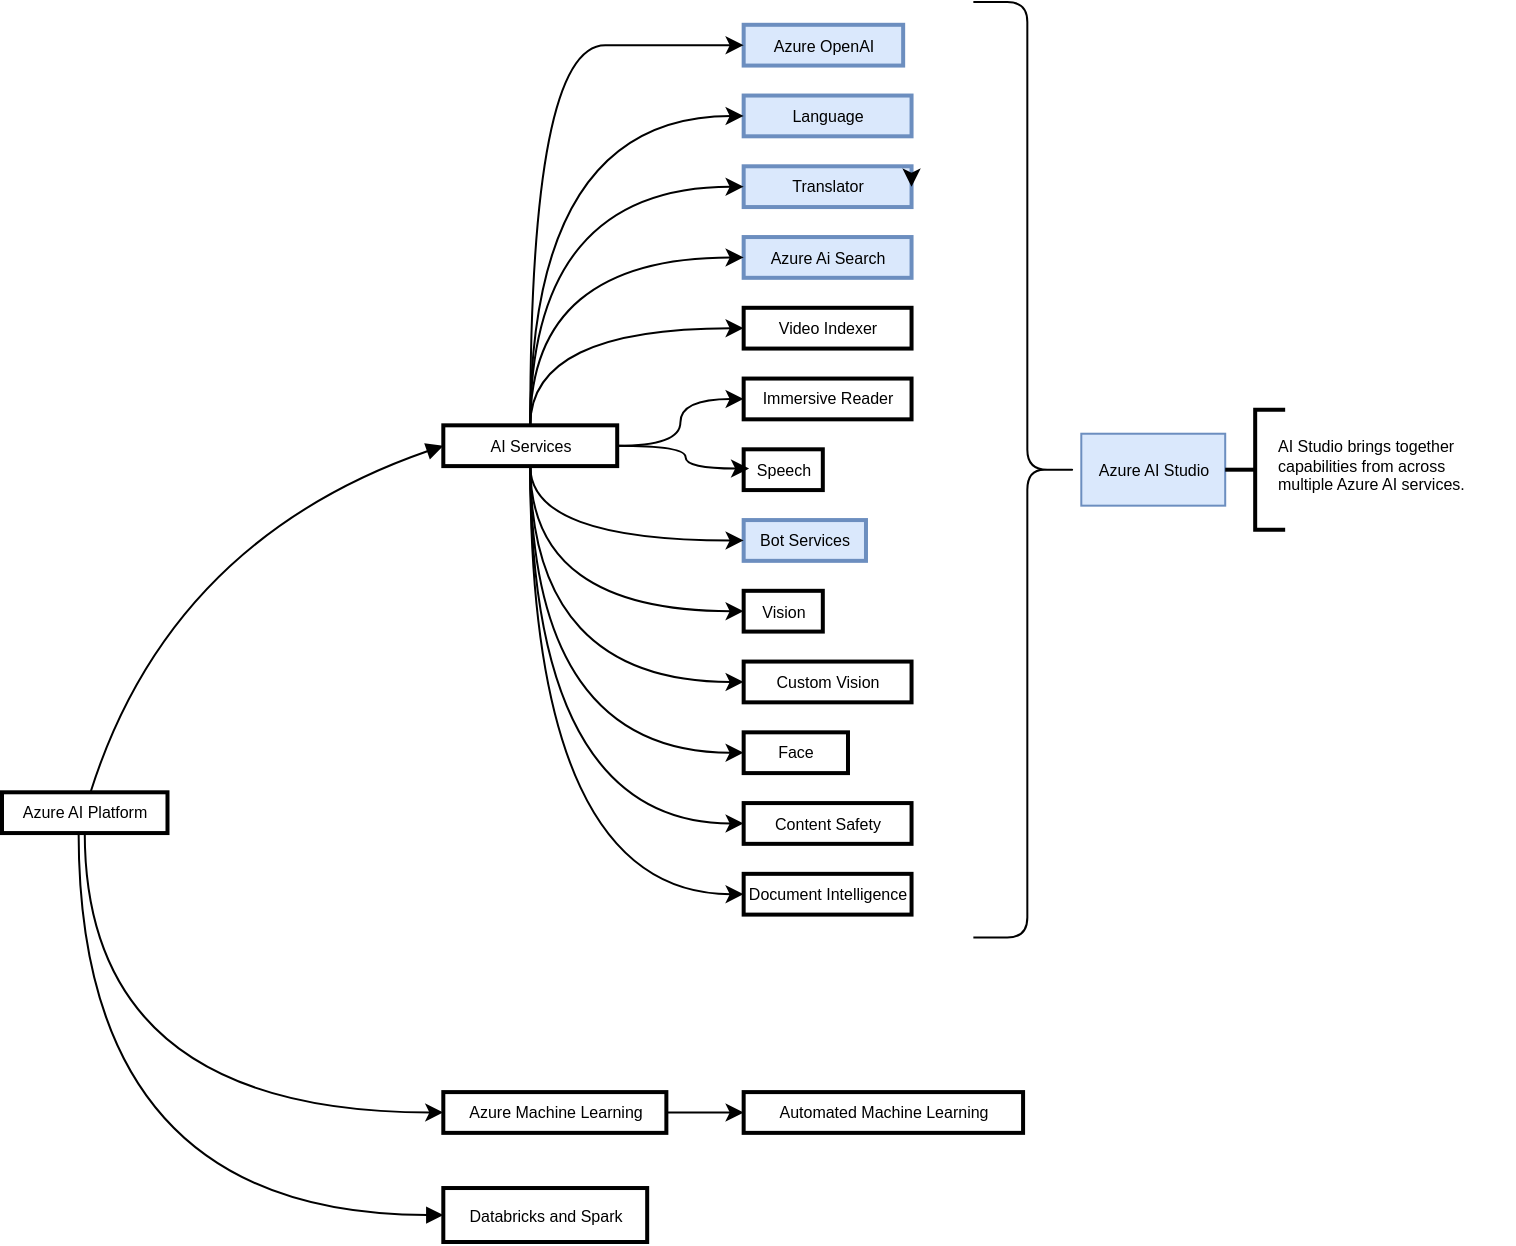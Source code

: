 <mxfile version="23.1.4" type="github">
  <diagram name="Página-1" id="4LGEyRPNAvTtnEifTHat">
    <mxGraphModel dx="1776" dy="1699" grid="1" gridSize="10" guides="1" tooltips="1" connect="1" arrows="1" fold="1" page="1" pageScale="1" pageWidth="827" pageHeight="1169" math="0" shadow="0">
      <root>
        <mxCell id="0" />
        <mxCell id="1" parent="0" />
        <mxCell id="2" value="Azure AI Platform" style="whiteSpace=wrap;strokeWidth=2;fontSize=8;" parent="1" vertex="1">
          <mxGeometry x="-786" y="-584.855" width="82.746" height="20.387" as="geometry" />
        </mxCell>
        <mxCell id="3" value="AI Services" style="whiteSpace=wrap;strokeWidth=2;fontSize=8;" parent="1" vertex="1">
          <mxGeometry x="-565.344" y="-768.337" width="86.943" height="20.387" as="geometry" />
        </mxCell>
        <mxCell id="5" value="Bot Services" style="whiteSpace=wrap;strokeWidth=2;fillColor=#dae8fc;strokeColor=#6c8ebf;fontSize=8;" parent="1" vertex="1">
          <mxGeometry x="-415.172" y="-720.967" width="61.16" height="20.387" as="geometry" />
        </mxCell>
        <mxCell id="8FiEF_ac_Us0IcNXSMMW-44" style="edgeStyle=orthogonalEdgeStyle;rounded=0;orthogonalLoop=1;jettySize=auto;html=1;exitX=0.5;exitY=1;exitDx=0;exitDy=0;entryX=0;entryY=0.5;entryDx=0;entryDy=0;curved=1;fontSize=8;" edge="1" parent="1" source="3" target="5">
          <mxGeometry relative="1" as="geometry" />
        </mxCell>
        <mxCell id="6" value="Databricks and Spark" style="whiteSpace=wrap;strokeWidth=2;fontSize=8;" parent="1" vertex="1">
          <mxGeometry x="-565.344" y="-386.983" width="101.933" height="26.983" as="geometry" />
        </mxCell>
        <mxCell id="7" value="Azure OpenAI" style="whiteSpace=wrap;strokeWidth=2;fillColor=#dae8fc;strokeColor=#6c8ebf;fontSize=8;" parent="1" vertex="1">
          <mxGeometry x="-415.172" y="-968.607" width="79.748" height="20.387" as="geometry" />
        </mxCell>
        <mxCell id="8FiEF_ac_Us0IcNXSMMW-56" style="edgeStyle=orthogonalEdgeStyle;rounded=0;orthogonalLoop=1;jettySize=auto;html=1;entryX=0;entryY=0.5;entryDx=0;entryDy=0;exitX=0.5;exitY=0;exitDx=0;exitDy=0;curved=1;fontSize=8;" edge="1" parent="1" source="3" target="7">
          <mxGeometry relative="1" as="geometry" />
        </mxCell>
        <mxCell id="8" value="Language" style="whiteSpace=wrap;strokeWidth=2;fillColor=#dae8fc;strokeColor=#6c8ebf;fontSize=8;" parent="1" vertex="1">
          <mxGeometry x="-415.172" y="-933.23" width="83.945" height="20.387" as="geometry" />
        </mxCell>
        <mxCell id="8FiEF_ac_Us0IcNXSMMW-55" style="edgeStyle=orthogonalEdgeStyle;rounded=0;orthogonalLoop=1;jettySize=auto;html=1;entryX=0;entryY=0.5;entryDx=0;entryDy=0;exitX=0.5;exitY=0;exitDx=0;exitDy=0;curved=1;fontSize=8;" edge="1" parent="1" source="3" target="8">
          <mxGeometry relative="1" as="geometry" />
        </mxCell>
        <mxCell id="9" value="Translator" style="whiteSpace=wrap;strokeWidth=2;fillColor=#dae8fc;strokeColor=#6c8ebf;fontSize=8;" parent="1" vertex="1">
          <mxGeometry x="-415.172" y="-897.853" width="83.945" height="20.387" as="geometry" />
        </mxCell>
        <mxCell id="8FiEF_ac_Us0IcNXSMMW-54" style="edgeStyle=orthogonalEdgeStyle;rounded=0;orthogonalLoop=1;jettySize=auto;html=1;entryX=0;entryY=0.5;entryDx=0;entryDy=0;exitX=0.5;exitY=0;exitDx=0;exitDy=0;curved=1;fontSize=8;" edge="1" parent="1" source="3" target="9">
          <mxGeometry relative="1" as="geometry" />
        </mxCell>
        <mxCell id="10" value="Speech" style="whiteSpace=wrap;strokeWidth=2;fontSize=8;" parent="1" vertex="1">
          <mxGeometry x="-415.172" y="-756.344" width="39.574" height="20.387" as="geometry" />
        </mxCell>
        <mxCell id="11" value="Azure Machine Learning" style="whiteSpace=wrap;strokeWidth=2;fontSize=8;" parent="1" vertex="1">
          <mxGeometry x="-565.344" y="-434.952" width="111.527" height="20.387" as="geometry" />
        </mxCell>
        <mxCell id="8FiEF_ac_Us0IcNXSMMW-67" style="edgeStyle=orthogonalEdgeStyle;rounded=0;orthogonalLoop=1;jettySize=auto;html=1;entryX=0;entryY=0.5;entryDx=0;entryDy=0;curved=1;exitX=0.5;exitY=1;exitDx=0;exitDy=0;fontSize=8;" edge="1" parent="1" source="2" target="11">
          <mxGeometry relative="1" as="geometry" />
        </mxCell>
        <mxCell id="12" value="Automated Machine Learning" style="whiteSpace=wrap;strokeWidth=2;fontSize=8;" parent="1" vertex="1">
          <mxGeometry x="-415.172" y="-434.952" width="139.709" height="20.387" as="geometry" />
        </mxCell>
        <mxCell id="8FiEF_ac_Us0IcNXSMMW-65" style="edgeStyle=orthogonalEdgeStyle;rounded=0;orthogonalLoop=1;jettySize=auto;html=1;entryX=0;entryY=0.5;entryDx=0;entryDy=0;fontSize=8;" edge="1" parent="1" source="11" target="12">
          <mxGeometry relative="1" as="geometry" />
        </mxCell>
        <mxCell id="17" value="" style="curved=1;startArrow=none;endArrow=block;exitX=0.535;exitY=0;entryX=0.0;entryY=0.5;fontSize=8;" parent="1" source="2" target="3" edge="1">
          <mxGeometry relative="1" as="geometry">
            <Array as="points">
              <mxPoint x="-702.055" y="-710.774" />
            </Array>
          </mxGeometry>
        </mxCell>
        <mxCell id="20" value="" style="curved=1;startArrow=none;endArrow=block;exitX=0.463;exitY=0.99;entryX=0.002;entryY=0.5;edgeStyle=orthogonalEdgeStyle;exitDx=0;exitDy=0;exitPerimeter=0;fontSize=8;" parent="1" source="2" target="6" edge="1">
          <mxGeometry relative="1" as="geometry" />
        </mxCell>
        <mxCell id="8FiEF_ac_Us0IcNXSMMW-30" style="edgeStyle=orthogonalEdgeStyle;rounded=0;orthogonalLoop=1;jettySize=auto;html=1;exitX=1;exitY=0.25;exitDx=0;exitDy=0;entryX=1;entryY=0.5;entryDx=0;entryDy=0;fontSize=8;" edge="1" parent="1" source="9" target="9">
          <mxGeometry relative="1" as="geometry" />
        </mxCell>
        <mxCell id="8FiEF_ac_Us0IcNXSMMW-35" value="Vision" style="whiteSpace=wrap;strokeWidth=2;fontSize=8;" vertex="1" parent="1">
          <mxGeometry x="-415.172" y="-685.59" width="39.574" height="20.387" as="geometry" />
        </mxCell>
        <mxCell id="8FiEF_ac_Us0IcNXSMMW-49" style="edgeStyle=orthogonalEdgeStyle;rounded=0;orthogonalLoop=1;jettySize=auto;html=1;entryX=0;entryY=0.5;entryDx=0;entryDy=0;exitX=0.5;exitY=1;exitDx=0;exitDy=0;curved=1;fontSize=8;" edge="1" parent="1" source="3" target="8FiEF_ac_Us0IcNXSMMW-35">
          <mxGeometry relative="1" as="geometry" />
        </mxCell>
        <mxCell id="8FiEF_ac_Us0IcNXSMMW-37" value="Custom Vision" style="whiteSpace=wrap;strokeWidth=2;fontSize=8;" vertex="1" parent="1">
          <mxGeometry x="-415.172" y="-650.213" width="83.945" height="20.387" as="geometry" />
        </mxCell>
        <mxCell id="8FiEF_ac_Us0IcNXSMMW-48" style="edgeStyle=orthogonalEdgeStyle;rounded=0;orthogonalLoop=1;jettySize=auto;html=1;entryX=0;entryY=0.5;entryDx=0;entryDy=0;exitX=0.5;exitY=1;exitDx=0;exitDy=0;curved=1;fontSize=8;" edge="1" parent="1" source="3" target="8FiEF_ac_Us0IcNXSMMW-37">
          <mxGeometry relative="1" as="geometry" />
        </mxCell>
        <mxCell id="8FiEF_ac_Us0IcNXSMMW-38" value="Face" style="whiteSpace=wrap;strokeWidth=2;fontSize=8;" vertex="1" parent="1">
          <mxGeometry x="-415.172" y="-614.836" width="52.166" height="20.387" as="geometry" />
        </mxCell>
        <mxCell id="8FiEF_ac_Us0IcNXSMMW-47" style="edgeStyle=orthogonalEdgeStyle;rounded=0;orthogonalLoop=1;jettySize=auto;html=1;entryX=0;entryY=0.5;entryDx=0;entryDy=0;exitX=0.5;exitY=1;exitDx=0;exitDy=0;curved=1;fontSize=8;" edge="1" parent="1" source="3" target="8FiEF_ac_Us0IcNXSMMW-38">
          <mxGeometry relative="1" as="geometry" />
        </mxCell>
        <mxCell id="8FiEF_ac_Us0IcNXSMMW-39" value="Content Safety" style="whiteSpace=wrap;strokeWidth=2;fontSize=8;" vertex="1" parent="1">
          <mxGeometry x="-415.172" y="-579.458" width="83.945" height="20.387" as="geometry" />
        </mxCell>
        <mxCell id="8FiEF_ac_Us0IcNXSMMW-46" style="edgeStyle=orthogonalEdgeStyle;rounded=0;orthogonalLoop=1;jettySize=auto;html=1;entryX=0;entryY=0.5;entryDx=0;entryDy=0;exitX=0.5;exitY=1;exitDx=0;exitDy=0;curved=1;fontSize=8;" edge="1" parent="1" source="3" target="8FiEF_ac_Us0IcNXSMMW-39">
          <mxGeometry relative="1" as="geometry" />
        </mxCell>
        <mxCell id="8FiEF_ac_Us0IcNXSMMW-40" value="Document Intelligence" style="whiteSpace=wrap;strokeWidth=2;fontSize=8;" vertex="1" parent="1">
          <mxGeometry x="-415.172" y="-544.081" width="83.945" height="20.387" as="geometry" />
        </mxCell>
        <mxCell id="8FiEF_ac_Us0IcNXSMMW-41" value="Azure Ai Search" style="whiteSpace=wrap;strokeWidth=2;fillColor=#dae8fc;strokeColor=#6c8ebf;fontSize=8;" vertex="1" parent="1">
          <mxGeometry x="-415.172" y="-862.476" width="83.945" height="20.387" as="geometry" />
        </mxCell>
        <mxCell id="8FiEF_ac_Us0IcNXSMMW-42" value="Video Indexer" style="whiteSpace=wrap;strokeWidth=2;fontSize=8;" vertex="1" parent="1">
          <mxGeometry x="-415.172" y="-827.099" width="83.945" height="20.387" as="geometry" />
        </mxCell>
        <mxCell id="8FiEF_ac_Us0IcNXSMMW-43" value="Immersive Reader" style="whiteSpace=wrap;strokeWidth=2;fontSize=8;" vertex="1" parent="1">
          <mxGeometry x="-415.172" y="-791.721" width="83.945" height="20.387" as="geometry" />
        </mxCell>
        <mxCell id="8FiEF_ac_Us0IcNXSMMW-45" style="edgeStyle=orthogonalEdgeStyle;rounded=0;orthogonalLoop=1;jettySize=auto;html=1;entryX=0;entryY=0.5;entryDx=0;entryDy=0;exitX=0.5;exitY=1;exitDx=0;exitDy=0;curved=1;fontSize=8;" edge="1" parent="1" source="3" target="8FiEF_ac_Us0IcNXSMMW-40">
          <mxGeometry relative="1" as="geometry" />
        </mxCell>
        <mxCell id="8FiEF_ac_Us0IcNXSMMW-57" style="edgeStyle=orthogonalEdgeStyle;rounded=0;orthogonalLoop=1;jettySize=auto;html=1;entryX=0.069;entryY=0.471;entryDx=0;entryDy=0;entryPerimeter=0;curved=1;fontSize=8;" edge="1" parent="1" source="3" target="10">
          <mxGeometry relative="1" as="geometry">
            <Array as="points">
              <mxPoint x="-444.223" y="-758.143" />
              <mxPoint x="-444.223" y="-746.75" />
            </Array>
          </mxGeometry>
        </mxCell>
        <mxCell id="8FiEF_ac_Us0IcNXSMMW-58" value="" style="shape=curlyBracket;whiteSpace=wrap;html=1;rounded=1;flipH=1;labelPosition=right;verticalLabelPosition=middle;align=left;verticalAlign=middle;fontSize=8;" vertex="1" parent="1">
          <mxGeometry x="-300.317" y="-980" width="53.965" height="467.698" as="geometry" />
        </mxCell>
        <mxCell id="8FiEF_ac_Us0IcNXSMMW-60" value="Azure AI Studio" style="rounded=0;whiteSpace=wrap;html=1;fillColor=#dae8fc;strokeColor=#6c8ebf;fontSize=8;" vertex="1" parent="1">
          <mxGeometry x="-246.352" y="-764.139" width="71.953" height="35.977" as="geometry" />
        </mxCell>
        <mxCell id="8FiEF_ac_Us0IcNXSMMW-62" value="" style="strokeWidth=2;html=1;shape=mxgraph.flowchart.annotation_2;align=left;labelPosition=right;pointerEvents=1;fontSize=8;" vertex="1" parent="1">
          <mxGeometry x="-174.399" y="-776.132" width="29.98" height="59.961" as="geometry" />
        </mxCell>
        <mxCell id="8FiEF_ac_Us0IcNXSMMW-63" value="&lt;div style=&quot;text-align: justify; font-size: 8px;&quot;&gt;&lt;span style=&quot;background-color: initial; font-size: 8px;&quot;&gt;AI Studio brings together&lt;/span&gt;&lt;/div&gt;&lt;span style=&quot;font-size: 8px;&quot;&gt;&lt;div style=&quot;text-align: justify; font-size: 8px;&quot;&gt;&lt;span style=&quot;background-color: initial; font-size: 8px;&quot;&gt;capabilities from across&lt;/span&gt;&lt;/div&gt;&lt;/span&gt;&lt;span style=&quot;font-size: 8px;&quot;&gt;&lt;div style=&quot;text-align: justify; font-size: 8px;&quot;&gt;&lt;span style=&quot;background-color: initial; font-size: 8px;&quot;&gt;multiple Azure AI services.&lt;/span&gt;&lt;/div&gt;&lt;/span&gt;" style="text;html=1;align=left;verticalAlign=middle;resizable=0;points=[];autosize=1;strokeColor=none;fillColor=none;fontSize=8;" vertex="1" parent="1">
          <mxGeometry x="-150.415" y="-768.336" width="120" height="40" as="geometry" />
        </mxCell>
        <mxCell id="8FiEF_ac_Us0IcNXSMMW-53" style="edgeStyle=orthogonalEdgeStyle;rounded=0;orthogonalLoop=1;jettySize=auto;html=1;entryX=0;entryY=0.5;entryDx=0;entryDy=0;exitX=0.5;exitY=0;exitDx=0;exitDy=0;curved=1;fontSize=8;" edge="1" parent="1" source="3" target="8FiEF_ac_Us0IcNXSMMW-41">
          <mxGeometry relative="1" as="geometry" />
        </mxCell>
        <mxCell id="8FiEF_ac_Us0IcNXSMMW-52" style="edgeStyle=orthogonalEdgeStyle;rounded=0;orthogonalLoop=1;jettySize=auto;html=1;entryX=0;entryY=0.5;entryDx=0;entryDy=0;curved=1;exitX=0.5;exitY=0;exitDx=0;exitDy=0;fontSize=8;" edge="1" parent="1" source="3" target="8FiEF_ac_Us0IcNXSMMW-42">
          <mxGeometry relative="1" as="geometry" />
        </mxCell>
        <mxCell id="8FiEF_ac_Us0IcNXSMMW-51" style="edgeStyle=orthogonalEdgeStyle;rounded=0;orthogonalLoop=1;jettySize=auto;html=1;entryX=0;entryY=0.5;entryDx=0;entryDy=0;curved=1;fontSize=8;" edge="1" parent="1" source="3" target="8FiEF_ac_Us0IcNXSMMW-43">
          <mxGeometry relative="1" as="geometry" />
        </mxCell>
      </root>
    </mxGraphModel>
  </diagram>
</mxfile>
